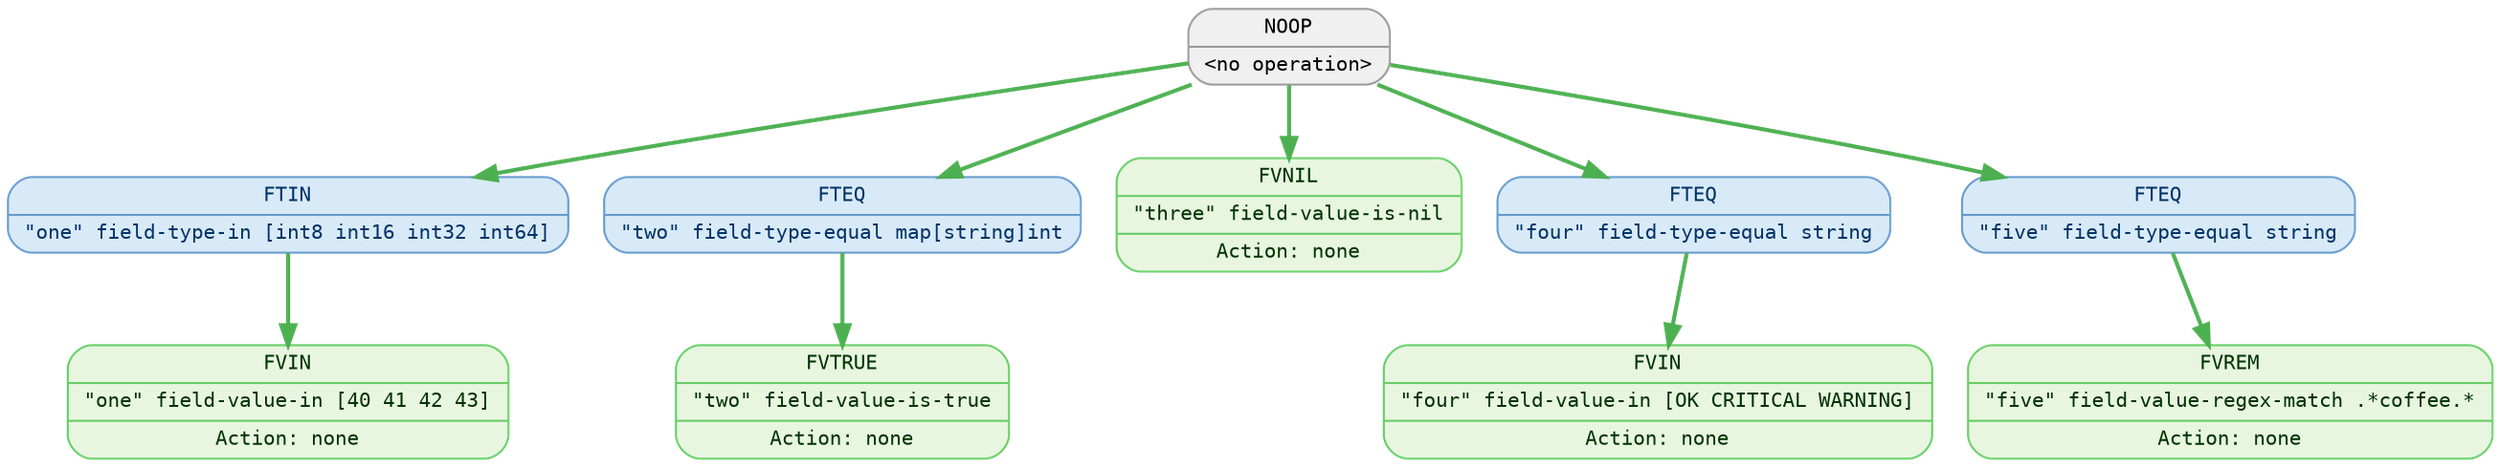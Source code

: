 digraph DAG {
  graph [bgcolor=transparent];
  rankdir=TB;
  node [shape=record, style="rounded,filled", fontname="monospace", fontsize=10];
  edge [color="#666666"];
  n0 [label="{<f0> NOOP | <f1> \<no operation\>}" fillcolor="#f0f0f0", fontcolor="#000000", color="#999999"];
  n1 [label="{<f0> FTIN | <f1> \"one\" field-type-in \[int8 int16 int32 int64\]}" fillcolor="#d8eaf8", fontcolor="#003366", color="#6699cc"];
  n2 [label="{<f0> FVIN | <f1> \"one\" field-value-in \[40 41 42 43\] | <f2> Action: none}" fillcolor="#e8f6e0", fontcolor="#003300", color="#66cc66"];
  n1 -> n2 [color="#4CAF50", style=bold];
  n0 -> n1 [color="#4CAF50", style=bold];
  n3 [label="{<f0> FTEQ | <f1> \"two\" field-type-equal map\[string\]int}" fillcolor="#d8eaf8", fontcolor="#003366", color="#6699cc"];
  n4 [label="{<f0> FVTRUE | <f1> \"two\" field-value-is-true | <f2> Action: none}" fillcolor="#e8f6e0", fontcolor="#003300", color="#66cc66"];
  n3 -> n4 [color="#4CAF50", style=bold];
  n0 -> n3 [color="#4CAF50", style=bold];
  n5 [label="{<f0> FVNIL | <f1> \"three\" field-value-is-nil | <f2> Action: none}" fillcolor="#e8f6e0", fontcolor="#003300", color="#66cc66"];
  n0 -> n5 [color="#4CAF50", style=bold];
  n6 [label="{<f0> FTEQ | <f1> \"four\" field-type-equal string}" fillcolor="#d8eaf8", fontcolor="#003366", color="#6699cc"];
  n7 [label="{<f0> FVIN | <f1> \"four\" field-value-in \[OK CRITICAL WARNING\] | <f2> Action: none}" fillcolor="#e8f6e0", fontcolor="#003300", color="#66cc66"];
  n6 -> n7 [color="#4CAF50", style=bold];
  n0 -> n6 [color="#4CAF50", style=bold];
  n8 [label="{<f0> FTEQ | <f1> \"five\" field-type-equal string}" fillcolor="#d8eaf8", fontcolor="#003366", color="#6699cc"];
  n9 [label="{<f0> FVREM | <f1> \"five\" field-value-regex-match .*coffee.* | <f2> Action: none}" fillcolor="#e8f6e0", fontcolor="#003300", color="#66cc66"];
  n8 -> n9 [color="#4CAF50", style=bold];
  n0 -> n8 [color="#4CAF50", style=bold];
}

